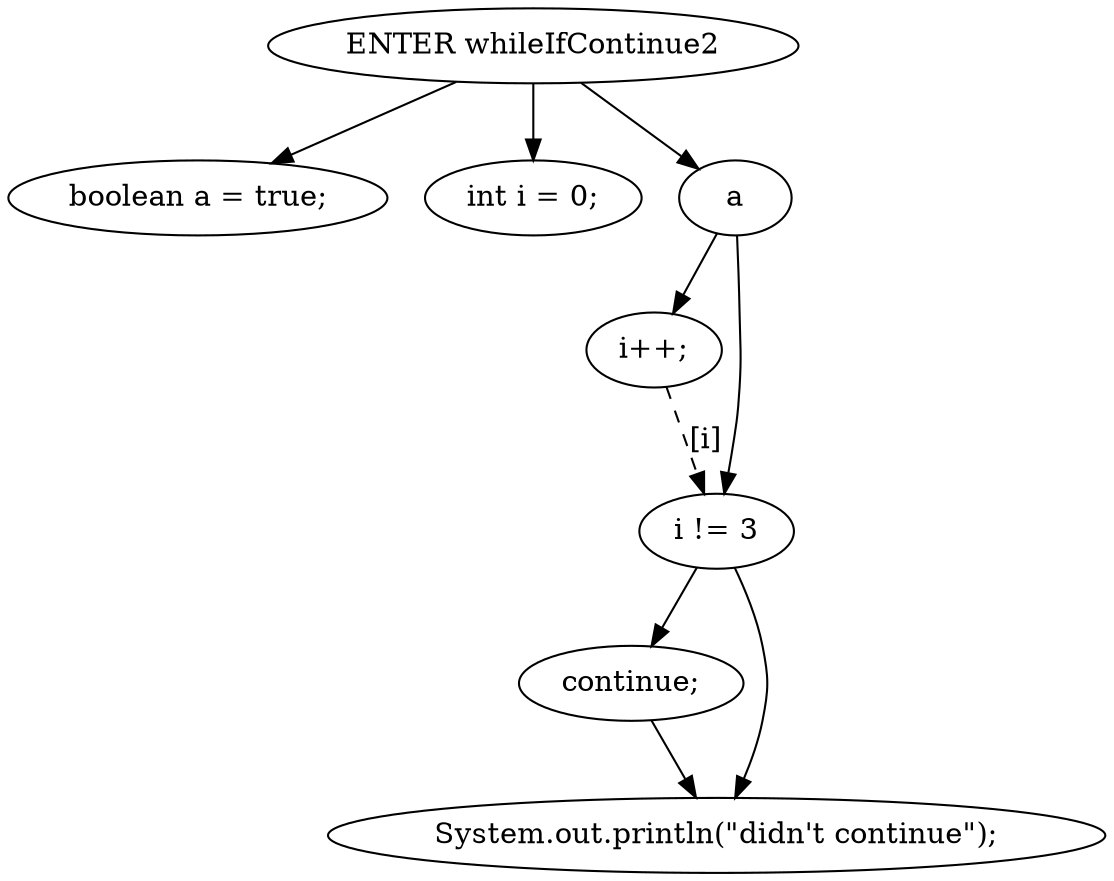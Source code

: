 digraph G {
  0 [ label="ENTER whileIfContinue2" ];
  2 [ label="boolean a = true;" ];
  3 [ label="int i = 0;" ];
  4 [ label="a" ];
  5 [ label="i++;" ];
  6 [ label="i != 3" ];
  7 [ label="continue;" ];
  8 [ label="System.out.println(\"didn't continue\");" ];
  0 -> 2 [ ];
  0 -> 3 [ ];
  0 -> 4 [ ];
  4 -> 5 [ ];
  4 -> 6 [ ];
  6 -> 7 [ ];
  7 -> 8 [ ];
  6 -> 8 [ ];
  5 -> 6 [ style="dashed" label="[i]" ];
}
